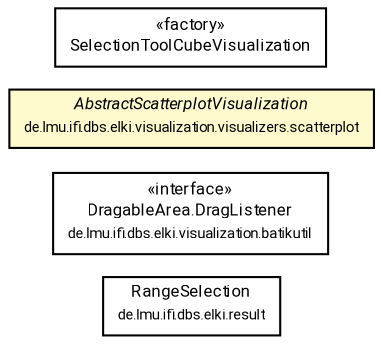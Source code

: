 #!/usr/local/bin/dot
#
# Class diagram 
# Generated by UMLGraph version R5_7_2-60-g0e99a6 (http://www.spinellis.gr/umlgraph/)
#

digraph G {
	graph [fontnames="svg"]
	edge [fontname="Roboto",fontsize=7,labelfontname="Roboto",labelfontsize=7,color="black"];
	node [fontname="Roboto",fontcolor="black",fontsize=8,shape=plaintext,margin=0,width=0,height=0];
	nodesep=0.15;
	ranksep=0.25;
	rankdir=LR;
	// de.lmu.ifi.dbs.elki.result.RangeSelection
	c9217141 [label=<<table title="de.lmu.ifi.dbs.elki.result.RangeSelection" border="0" cellborder="1" cellspacing="0" cellpadding="2" href="../../../../result/RangeSelection.html" target="_parent">
		<tr><td><table border="0" cellspacing="0" cellpadding="1">
		<tr><td align="center" balign="center"> <font face="Roboto">RangeSelection</font> </td></tr>
		<tr><td align="center" balign="center"> <font face="Roboto" point-size="7.0">de.lmu.ifi.dbs.elki.result</font> </td></tr>
		</table></td></tr>
		</table>>, URL="../../../../result/RangeSelection.html"];
	// de.lmu.ifi.dbs.elki.visualization.batikutil.DragableArea.DragListener
	c9217350 [label=<<table title="de.lmu.ifi.dbs.elki.visualization.batikutil.DragableArea.DragListener" border="0" cellborder="1" cellspacing="0" cellpadding="2" href="../../../batikutil/DragableArea.DragListener.html" target="_parent">
		<tr><td><table border="0" cellspacing="0" cellpadding="1">
		<tr><td align="center" balign="center"> &#171;interface&#187; </td></tr>
		<tr><td align="center" balign="center"> <font face="Roboto">DragableArea.DragListener</font> </td></tr>
		<tr><td align="center" balign="center"> <font face="Roboto" point-size="7.0">de.lmu.ifi.dbs.elki.visualization.batikutil</font> </td></tr>
		</table></td></tr>
		</table>>, URL="../../../batikutil/DragableArea.DragListener.html"];
	// de.lmu.ifi.dbs.elki.visualization.visualizers.scatterplot.AbstractScatterplotVisualization
	c9217495 [label=<<table title="de.lmu.ifi.dbs.elki.visualization.visualizers.scatterplot.AbstractScatterplotVisualization" border="0" cellborder="1" cellspacing="0" cellpadding="2" bgcolor="LemonChiffon" href="../AbstractScatterplotVisualization.html" target="_parent">
		<tr><td><table border="0" cellspacing="0" cellpadding="1">
		<tr><td align="center" balign="center"> <font face="Roboto"><i>AbstractScatterplotVisualization</i></font> </td></tr>
		<tr><td align="center" balign="center"> <font face="Roboto" point-size="7.0">de.lmu.ifi.dbs.elki.visualization.visualizers.scatterplot</font> </td></tr>
		</table></td></tr>
		</table>>, URL="../AbstractScatterplotVisualization.html"];
	// de.lmu.ifi.dbs.elki.visualization.visualizers.scatterplot.selection.SelectionToolCubeVisualization
	c9217505 [label=<<table title="de.lmu.ifi.dbs.elki.visualization.visualizers.scatterplot.selection.SelectionToolCubeVisualization" border="0" cellborder="1" cellspacing="0" cellpadding="2" href="SelectionToolCubeVisualization.html" target="_parent">
		<tr><td><table border="0" cellspacing="0" cellpadding="1">
		<tr><td align="center" balign="center"> &#171;factory&#187; </td></tr>
		<tr><td align="center" balign="center"> <font face="Roboto">SelectionToolCubeVisualization</font> </td></tr>
		</table></td></tr>
		</table>>, URL="SelectionToolCubeVisualization.html"];
}

